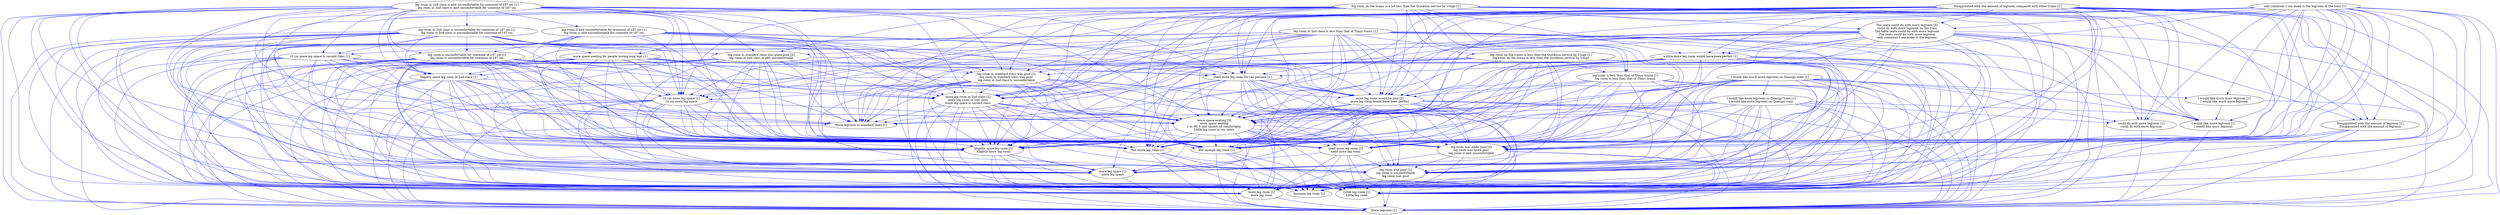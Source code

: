 digraph collapsedGraph {
"leg room in standard class was quite poor [2]\nleg room in 2nd class is abit uncomfortable""leg room in standard class was poor [2]\nleg room in standard class was poor\nleg room in 2nd class is uncomfortable""more leg room in 2nd class [2]\nmore leg room in 2nd class\nmore leg space in second class""The seats could do with more legroom [4]\ncould do with more legroom on the train\nThe table seats could do with more legroom\nThe seats could do with more legroom\nonly comment I can make is the legroom""leg room was poor [2]\nleg room is uncomfortable\nleg room was poor""leg room was quite poor [2]\nleg room was quite poor\nleg room is abit uncomfortable""more space seating [3]\nmore space seating\nI 'm 6ft 5 and cannot sit comfortably\nLittle leg room in our seats""more leg room would be nice [2]\nmore leg room would have been perfect""10 cm more leg space in second class [1]""more leg space [1]\nmore leg space""10 cm more leg space [1]\n10 cm more leg space""Disappointed with the amount of legroom compared with other trains [1]""Disappointed with the amount of legroom [1]\nDisappointed with the amount of legroom""I would like much more legroom on Quasigo train [1]""I would like more legroom on Quasigo train [1]\nI would like more legroom on Quasigo train""I would like more legroom [1]\nI would like more legroom""I would like much more legroom [1]\nI would like much more legroom""Increase leg room [1]""Little leg room [1]\nLittle leg room""More legroom [1]""More legroom in standard class [1]""Not enough leg room [1]""Not much leg room [1]""Slightly more leg room in 2nd class [1]""more leg room [1]\nmore leg room""Slightly more leg room [1]\nSlightly more leg room""a little more leg room would have been perfect [1]""could do with more legroom [1]\ncould do with more legroom""leg room in 2nd class is abit uncomfortable for someone of 187 cm [1]\nleg room in 2nd class is abit uncomfortable for someone of 187 cm""leg room is abit uncomfortable for someone of 187 cm [1]\nleg room is abit uncomfortable for someone of 187 cm""leg room is uncomfortable for someone of 187 cm [1]\nleg room is uncomfortable for someone of 187 cm""leg room in 2nd class is uncomfortable for someone of 187 cm [1]\nleg room in 2nd class is uncomfortable for someone of 187 cm""leg room in 2nd class is less than that of Thays trains [1]""leg room is less than that of Thays trains [1]\nleg room is less than that of Thays trains""leg room on the trains is a lot less than the Quicksun service by Unigo [1]""leg room on the trains is less than the Quicksun service by Unigo [1]\nleg room on the trains is less than the Quicksun service by Unigo""more space seating for people having long legs [1]""need more leg room for tall persons [1]""need more leg room [1]\nneed more leg room""only comment I can make is the legroom in the train [1]""10 cm more leg space in second class [1]" -> "10 cm more leg space [1]\n10 cm more leg space" [color=blue]
"10 cm more leg space [1]\n10 cm more leg space" -> "more leg space [1]\nmore leg space" [color=blue]
"10 cm more leg space in second class [1]" -> "more leg space [1]\nmore leg space" [color=blue]
"Disappointed with the amount of legroom compared with other trains [1]" -> "Disappointed with the amount of legroom [1]\nDisappointed with the amount of legroom" [color=blue]
"I would like much more legroom on Quasigo train [1]" -> "I would like more legroom on Quasigo train [1]\nI would like more legroom on Quasigo train" [color=blue]
"I would like more legroom on Quasigo train [1]\nI would like more legroom on Quasigo train" -> "I would like more legroom [1]\nI would like more legroom" [color=blue]
"I would like much more legroom on Quasigo train [1]" -> "I would like much more legroom [1]\nI would like much more legroom" [color=blue]
"I would like much more legroom [1]\nI would like much more legroom" -> "I would like more legroom [1]\nI would like more legroom" [color=blue]
"I would like much more legroom on Quasigo train [1]" -> "I would like more legroom [1]\nI would like more legroom" [color=blue]
"I would like much more legroom on Quasigo train [1]" -> "more leg space [1]\nmore leg space" [color=blue]
"I would like more legroom on Quasigo train [1]\nI would like more legroom on Quasigo train" -> "more leg space [1]\nmore leg space" [color=blue]
"10 cm more leg space in second class [1]" -> "Increase leg room [1]" [color=blue]
"more space seating [3]\nmore space seating\nI 'm 6ft 5 and cannot sit comfortably\nLittle leg room in our seats" -> "Increase leg room [1]" [color=blue]
"10 cm more leg space in second class [1]" -> "Little leg room [1]\nLittle leg room" [color=blue]
"more space seating [3]\nmore space seating\nI 'm 6ft 5 and cannot sit comfortably\nLittle leg room in our seats" -> "Little leg room [1]\nLittle leg room" [color=blue]
"10 cm more leg space in second class [1]" -> "More legroom [1]" [color=blue]
"more leg room in 2nd class [2]\nmore leg room in 2nd class\nmore leg space in second class" -> "More legroom [1]" [color=blue]
"more leg space [1]\nmore leg space" -> "More legroom [1]" [color=blue]
"10 cm more leg space [1]\n10 cm more leg space" -> "More legroom [1]" [color=blue]
"Disappointed with the amount of legroom compared with other trains [1]" -> "More legroom [1]" [color=blue]
"Disappointed with the amount of legroom [1]\nDisappointed with the amount of legroom" -> "More legroom [1]" [color=blue]
"I would like much more legroom on Quasigo train [1]" -> "More legroom [1]" [color=blue]
"I would like more legroom on Quasigo train [1]\nI would like more legroom on Quasigo train" -> "More legroom [1]" [color=blue]
"I would like more legroom [1]\nI would like more legroom" -> "More legroom [1]" [color=blue]
"I would like much more legroom [1]\nI would like much more legroom" -> "More legroom [1]" [color=blue]
"More legroom in standard class [1]" -> "More legroom [1]" [color=blue]
"10 cm more leg space in second class [1]" -> "More legroom in standard class [1]" [color=blue]
"more leg room in 2nd class [2]\nmore leg room in 2nd class\nmore leg space in second class" -> "More legroom in standard class [1]" [color=blue]
"I would like much more legroom on Quasigo train [1]" -> "More legroom in standard class [1]" [color=blue]
"I would like more legroom on Quasigo train [1]\nI would like more legroom on Quasigo train" -> "More legroom in standard class [1]" [color=blue]
"more space seating [3]\nmore space seating\nI 'm 6ft 5 and cannot sit comfortably\nLittle leg room in our seats" -> "Not enough leg room [1]" [color=blue]
"Not enough leg room [1]" -> "Increase leg room [1]" [color=blue]
"Not enough leg room [1]" -> "Little leg room [1]\nLittle leg room" [color=blue]
"more space seating [3]\nmore space seating\nI 'm 6ft 5 and cannot sit comfortably\nLittle leg room in our seats" -> "Not much leg room [1]" [color=blue]
"Not much leg room [1]" -> "Increase leg room [1]" [color=blue]
"Not much leg room [1]" -> "Little leg room [1]\nLittle leg room" [color=blue]
"Slightly more leg room in 2nd class [1]" -> "Slightly more leg room [1]\nSlightly more leg room" [color=blue]
"Slightly more leg room [1]\nSlightly more leg room" -> "more leg room [1]\nmore leg room" [color=blue]
"Slightly more leg room in 2nd class [1]" -> "more leg room [1]\nmore leg room" [color=blue]
"10 cm more leg space in second class [1]" -> "Slightly more leg room in 2nd class [1]" [color=blue]
"10 cm more leg space in second class [1]" -> "more leg room in 2nd class [2]\nmore leg room in 2nd class\nmore leg space in second class" [color=blue]
"10 cm more leg space in second class [1]" -> "more leg room [1]\nmore leg room" [color=blue]
"10 cm more leg space in second class [1]" -> "Slightly more leg room [1]\nSlightly more leg room" [color=blue]
"more leg room in 2nd class [2]\nmore leg room in 2nd class\nmore leg space in second class" -> "more leg room [1]\nmore leg room" [color=blue]
"more leg room in 2nd class [2]\nmore leg room in 2nd class\nmore leg space in second class" -> "Slightly more leg room [1]\nSlightly more leg room" [color=blue]
"10 cm more leg space [1]\n10 cm more leg space" -> "more leg room [1]\nmore leg room" [color=blue]
"I would like much more legroom on Quasigo train [1]" -> "more leg room [1]\nmore leg room" [color=blue]
"I would like more legroom on Quasigo train [1]\nI would like more legroom on Quasigo train" -> "more leg room [1]\nmore leg room" [color=blue]
"more space seating [3]\nmore space seating\nI 'm 6ft 5 and cannot sit comfortably\nLittle leg room in our seats" -> "Slightly more leg room [1]\nSlightly more leg room" [color=blue]
"Not enough leg room [1]" -> "more leg room [1]\nmore leg room" [color=blue]
"Not much leg room [1]" -> "more leg room [1]\nmore leg room" [color=blue]
"Slightly more leg room in 2nd class [1]" -> "more leg room in 2nd class [2]\nmore leg room in 2nd class\nmore leg space in second class" [color=blue]
"Slightly more leg room in 2nd class [1]" -> "more leg space [1]\nmore leg space" [color=blue]
"Slightly more leg room in 2nd class [1]" -> "Increase leg room [1]" [color=blue]
"Slightly more leg room in 2nd class [1]" -> "Little leg room [1]\nLittle leg room" [color=blue]
"Slightly more leg room in 2nd class [1]" -> "More legroom [1]" [color=blue]
"Slightly more leg room in 2nd class [1]" -> "More legroom in standard class [1]" [color=blue]
"Slightly more leg room in 2nd class [1]" -> "Not enough leg room [1]" [color=blue]
"Slightly more leg room in 2nd class [1]" -> "Not much leg room [1]" [color=blue]
"more leg room in 2nd class [2]\nmore leg room in 2nd class\nmore leg space in second class" -> "more leg space [1]\nmore leg space" [color=blue]
"more leg room in 2nd class [2]\nmore leg room in 2nd class\nmore leg space in second class" -> "Not enough leg room [1]" [color=blue]
"more leg room in 2nd class [2]\nmore leg room in 2nd class\nmore leg space in second class" -> "Not much leg room [1]" [color=blue]
"more leg room [1]\nmore leg room" -> "More legroom [1]" [color=blue]
"Slightly more leg room [1]\nSlightly more leg room" -> "more leg space [1]\nmore leg space" [color=blue]
"Slightly more leg room [1]\nSlightly more leg room" -> "Increase leg room [1]" [color=blue]
"Slightly more leg room [1]\nSlightly more leg room" -> "Little leg room [1]\nLittle leg room" [color=blue]
"Slightly more leg room [1]\nSlightly more leg room" -> "More legroom [1]" [color=blue]
"Disappointed with the amount of legroom compared with other trains [1]" -> "The seats could do with more legroom [4]\ncould do with more legroom on the train\nThe table seats could do with more legroom\nThe seats could do with more legroom\nonly comment I can make is the legroom" [color=blue]
"The seats could do with more legroom [4]\ncould do with more legroom on the train\nThe table seats could do with more legroom\nThe seats could do with more legroom\nonly comment I can make is the legroom" -> "Disappointed with the amount of legroom [1]\nDisappointed with the amount of legroom" [color=blue]
"The seats could do with more legroom [4]\ncould do with more legroom on the train\nThe table seats could do with more legroom\nThe seats could do with more legroom\nonly comment I can make is the legroom" -> "more leg room [1]\nmore leg room" [color=blue]
"a little more leg room would have been perfect [1]" -> "more leg space [1]\nmore leg space" [color=blue]
"a little more leg room would have been perfect [1]" -> "10 cm more leg space [1]\n10 cm more leg space" [color=blue]
"a little more leg room would have been perfect [1]" -> "I would like more legroom [1]\nI would like more legroom" [color=blue]
"a little more leg room would have been perfect [1]" -> "Increase leg room [1]" [color=blue]
"a little more leg room would have been perfect [1]" -> "Little leg room [1]\nLittle leg room" [color=blue]
"a little more leg room would have been perfect [1]" -> "More legroom [1]" [color=blue]
"a little more leg room would have been perfect [1]" -> "Not enough leg room [1]" [color=blue]
"a little more leg room would have been perfect [1]" -> "Not much leg room [1]" [color=blue]
"a little more leg room would have been perfect [1]" -> "more leg room in 2nd class [2]\nmore leg room in 2nd class\nmore leg space in second class" [color=blue]
"a little more leg room would have been perfect [1]" -> "more leg room [1]\nmore leg room" [color=blue]
"a little more leg room would have been perfect [1]" -> "Slightly more leg room [1]\nSlightly more leg room" [color=blue]
"Disappointed with the amount of legroom compared with other trains [1]" -> "could do with more legroom [1]\ncould do with more legroom" [color=blue]
"I would like much more legroom on Quasigo train [1]" -> "could do with more legroom [1]\ncould do with more legroom" [color=blue]
"I would like more legroom on Quasigo train [1]\nI would like more legroom on Quasigo train" -> "could do with more legroom [1]\ncould do with more legroom" [color=blue]
"could do with more legroom [1]\ncould do with more legroom" -> "More legroom [1]" [color=blue]
"leg room in 2nd class is abit uncomfortable for someone of 187 cm [1]\nleg room in 2nd class is abit uncomfortable for someone of 187 cm" -> "leg room is abit uncomfortable for someone of 187 cm [1]\nleg room is abit uncomfortable for someone of 187 cm" [color=blue]
"leg room is abit uncomfortable for someone of 187 cm [1]\nleg room is abit uncomfortable for someone of 187 cm" -> "leg room is uncomfortable for someone of 187 cm [1]\nleg room is uncomfortable for someone of 187 cm" [color=blue]
"leg room in 2nd class is abit uncomfortable for someone of 187 cm [1]\nleg room in 2nd class is abit uncomfortable for someone of 187 cm" -> "leg room in 2nd class is uncomfortable for someone of 187 cm [1]\nleg room in 2nd class is uncomfortable for someone of 187 cm" [color=blue]
"leg room in 2nd class is uncomfortable for someone of 187 cm [1]\nleg room in 2nd class is uncomfortable for someone of 187 cm" -> "leg room is uncomfortable for someone of 187 cm [1]\nleg room is uncomfortable for someone of 187 cm" [color=blue]
"leg room in 2nd class is abit uncomfortable for someone of 187 cm [1]\nleg room in 2nd class is abit uncomfortable for someone of 187 cm" -> "leg room is uncomfortable for someone of 187 cm [1]\nleg room is uncomfortable for someone of 187 cm" [color=blue]
"Disappointed with the amount of legroom compared with other trains [1]" -> "leg room was quite poor [2]\nleg room was quite poor\nleg room is abit uncomfortable" [color=blue]
"Disappointed with the amount of legroom compared with other trains [1]" -> "leg room was poor [2]\nleg room is uncomfortable\nleg room was poor" [color=blue]
"Disappointed with the amount of legroom [1]\nDisappointed with the amount of legroom" -> "leg room was quite poor [2]\nleg room was quite poor\nleg room is abit uncomfortable" [color=blue]
"Disappointed with the amount of legroom [1]\nDisappointed with the amount of legroom" -> "leg room was poor [2]\nleg room is uncomfortable\nleg room was poor" [color=blue]
"more space seating [3]\nmore space seating\nI 'm 6ft 5 and cannot sit comfortably\nLittle leg room in our seats" -> "leg room was poor [2]\nleg room is uncomfortable\nleg room was poor" [color=blue]
"Slightly more leg room in 2nd class [1]" -> "leg room was poor [2]\nleg room is uncomfortable\nleg room was poor" [color=blue]
"more leg room in 2nd class [2]\nmore leg room in 2nd class\nmore leg space in second class" -> "leg room was poor [2]\nleg room is uncomfortable\nleg room was poor" [color=blue]
"a little more leg room would have been perfect [1]" -> "leg room was quite poor [2]\nleg room was quite poor\nleg room is abit uncomfortable" [color=blue]
"a little more leg room would have been perfect [1]" -> "leg room was poor [2]\nleg room is uncomfortable\nleg room was poor" [color=blue]
"leg room in 2nd class is abit uncomfortable for someone of 187 cm [1]\nleg room in 2nd class is abit uncomfortable for someone of 187 cm" -> "10 cm more leg space in second class [1]" [color=blue]
"leg room in 2nd class is abit uncomfortable for someone of 187 cm [1]\nleg room in 2nd class is abit uncomfortable for someone of 187 cm" -> "more leg room in 2nd class [2]\nmore leg room in 2nd class\nmore leg space in second class" [color=blue]
"leg room in 2nd class is abit uncomfortable for someone of 187 cm [1]\nleg room in 2nd class is abit uncomfortable for someone of 187 cm" -> "more leg space [1]\nmore leg space" [color=blue]
"leg room in 2nd class is abit uncomfortable for someone of 187 cm [1]\nleg room in 2nd class is abit uncomfortable for someone of 187 cm" -> "10 cm more leg space [1]\n10 cm more leg space" [color=blue]
"leg room in 2nd class is abit uncomfortable for someone of 187 cm [1]\nleg room in 2nd class is abit uncomfortable for someone of 187 cm" -> "Increase leg room [1]" [color=blue]
"leg room in 2nd class is abit uncomfortable for someone of 187 cm [1]\nleg room in 2nd class is abit uncomfortable for someone of 187 cm" -> "Little leg room [1]\nLittle leg room" [color=blue]
"leg room in 2nd class is abit uncomfortable for someone of 187 cm [1]\nleg room in 2nd class is abit uncomfortable for someone of 187 cm" -> "More legroom in standard class [1]" [color=blue]
"leg room in 2nd class is abit uncomfortable for someone of 187 cm [1]\nleg room in 2nd class is abit uncomfortable for someone of 187 cm" -> "Not enough leg room [1]" [color=blue]
"leg room in 2nd class is abit uncomfortable for someone of 187 cm [1]\nleg room in 2nd class is abit uncomfortable for someone of 187 cm" -> "Not much leg room [1]" [color=blue]
"leg room in 2nd class is abit uncomfortable for someone of 187 cm [1]\nleg room in 2nd class is abit uncomfortable for someone of 187 cm" -> "Slightly more leg room in 2nd class [1]" [color=blue]
"leg room in 2nd class is abit uncomfortable for someone of 187 cm [1]\nleg room in 2nd class is abit uncomfortable for someone of 187 cm" -> "more leg room [1]\nmore leg room" [color=blue]
"leg room in 2nd class is abit uncomfortable for someone of 187 cm [1]\nleg room in 2nd class is abit uncomfortable for someone of 187 cm" -> "Slightly more leg room [1]\nSlightly more leg room" [color=blue]
"leg room in 2nd class is abit uncomfortable for someone of 187 cm [1]\nleg room in 2nd class is abit uncomfortable for someone of 187 cm" -> "more leg room would be nice [2]\nmore leg room would have been perfect" [color=blue]
"leg room is abit uncomfortable for someone of 187 cm [1]\nleg room is abit uncomfortable for someone of 187 cm" -> "more leg space [1]\nmore leg space" [color=blue]
"leg room is abit uncomfortable for someone of 187 cm [1]\nleg room is abit uncomfortable for someone of 187 cm" -> "10 cm more leg space [1]\n10 cm more leg space" [color=blue]
"leg room is abit uncomfortable for someone of 187 cm [1]\nleg room is abit uncomfortable for someone of 187 cm" -> "Increase leg room [1]" [color=blue]
"leg room is abit uncomfortable for someone of 187 cm [1]\nleg room is abit uncomfortable for someone of 187 cm" -> "Little leg room [1]\nLittle leg room" [color=blue]
"leg room is abit uncomfortable for someone of 187 cm [1]\nleg room is abit uncomfortable for someone of 187 cm" -> "Not enough leg room [1]" [color=blue]
"leg room is abit uncomfortable for someone of 187 cm [1]\nleg room is abit uncomfortable for someone of 187 cm" -> "Not much leg room [1]" [color=blue]
"leg room is abit uncomfortable for someone of 187 cm [1]\nleg room is abit uncomfortable for someone of 187 cm" -> "more leg room [1]\nmore leg room" [color=blue]
"leg room is abit uncomfortable for someone of 187 cm [1]\nleg room is abit uncomfortable for someone of 187 cm" -> "Slightly more leg room [1]\nSlightly more leg room" [color=blue]
"leg room is abit uncomfortable for someone of 187 cm [1]\nleg room is abit uncomfortable for someone of 187 cm" -> "more leg room would be nice [2]\nmore leg room would have been perfect" [color=blue]
"leg room was quite poor [2]\nleg room was quite poor\nleg room is abit uncomfortable" -> "Increase leg room [1]" [color=blue]
"leg room was quite poor [2]\nleg room was quite poor\nleg room is abit uncomfortable" -> "Little leg room [1]\nLittle leg room" [color=blue]
"leg room was quite poor [2]\nleg room was quite poor\nleg room is abit uncomfortable" -> "more leg room [1]\nmore leg room" [color=blue]
"leg room was poor [2]\nleg room is uncomfortable\nleg room was poor" -> "Increase leg room [1]" [color=blue]
"leg room was poor [2]\nleg room is uncomfortable\nleg room was poor" -> "Little leg room [1]\nLittle leg room" [color=blue]
"leg room was poor [2]\nleg room is uncomfortable\nleg room was poor" -> "more leg room [1]\nmore leg room" [color=blue]
"leg room is uncomfortable for someone of 187 cm [1]\nleg room is uncomfortable for someone of 187 cm" -> "more leg space [1]\nmore leg space" [color=blue]
"leg room is uncomfortable for someone of 187 cm [1]\nleg room is uncomfortable for someone of 187 cm" -> "10 cm more leg space [1]\n10 cm more leg space" [color=blue]
"leg room is uncomfortable for someone of 187 cm [1]\nleg room is uncomfortable for someone of 187 cm" -> "Increase leg room [1]" [color=blue]
"leg room is uncomfortable for someone of 187 cm [1]\nleg room is uncomfortable for someone of 187 cm" -> "Little leg room [1]\nLittle leg room" [color=blue]
"leg room is uncomfortable for someone of 187 cm [1]\nleg room is uncomfortable for someone of 187 cm" -> "Not enough leg room [1]" [color=blue]
"leg room is uncomfortable for someone of 187 cm [1]\nleg room is uncomfortable for someone of 187 cm" -> "Not much leg room [1]" [color=blue]
"leg room is uncomfortable for someone of 187 cm [1]\nleg room is uncomfortable for someone of 187 cm" -> "more leg room [1]\nmore leg room" [color=blue]
"leg room is uncomfortable for someone of 187 cm [1]\nleg room is uncomfortable for someone of 187 cm" -> "Slightly more leg room [1]\nSlightly more leg room" [color=blue]
"leg room in standard class was quite poor [2]\nleg room in 2nd class is abit uncomfortable" -> "more leg space [1]\nmore leg space" [color=blue]
"leg room in standard class was quite poor [2]\nleg room in 2nd class is abit uncomfortable" -> "Increase leg room [1]" [color=blue]
"leg room in standard class was quite poor [2]\nleg room in 2nd class is abit uncomfortable" -> "Little leg room [1]\nLittle leg room" [color=blue]
"leg room in standard class was quite poor [2]\nleg room in 2nd class is abit uncomfortable" -> "Not enough leg room [1]" [color=blue]
"leg room in standard class was quite poor [2]\nleg room in 2nd class is abit uncomfortable" -> "Not much leg room [1]" [color=blue]
"leg room in standard class was quite poor [2]\nleg room in 2nd class is abit uncomfortable" -> "more leg room [1]\nmore leg room" [color=blue]
"leg room in standard class was quite poor [2]\nleg room in 2nd class is abit uncomfortable" -> "Slightly more leg room [1]\nSlightly more leg room" [color=blue]
"leg room in standard class was poor [2]\nleg room in standard class was poor\nleg room in 2nd class is uncomfortable" -> "more leg space [1]\nmore leg space" [color=blue]
"leg room in standard class was poor [2]\nleg room in standard class was poor\nleg room in 2nd class is uncomfortable" -> "Increase leg room [1]" [color=blue]
"leg room in standard class was poor [2]\nleg room in standard class was poor\nleg room in 2nd class is uncomfortable" -> "Little leg room [1]\nLittle leg room" [color=blue]
"leg room in standard class was poor [2]\nleg room in standard class was poor\nleg room in 2nd class is uncomfortable" -> "Not enough leg room [1]" [color=blue]
"leg room in standard class was poor [2]\nleg room in standard class was poor\nleg room in 2nd class is uncomfortable" -> "Not much leg room [1]" [color=blue]
"leg room in standard class was poor [2]\nleg room in standard class was poor\nleg room in 2nd class is uncomfortable" -> "more leg room [1]\nmore leg room" [color=blue]
"leg room in standard class was poor [2]\nleg room in standard class was poor\nleg room in 2nd class is uncomfortable" -> "Slightly more leg room [1]\nSlightly more leg room" [color=blue]
"leg room in 2nd class is uncomfortable for someone of 187 cm [1]\nleg room in 2nd class is uncomfortable for someone of 187 cm" -> "10 cm more leg space in second class [1]" [color=blue]
"leg room in 2nd class is uncomfortable for someone of 187 cm [1]\nleg room in 2nd class is uncomfortable for someone of 187 cm" -> "more leg room in 2nd class [2]\nmore leg room in 2nd class\nmore leg space in second class" [color=blue]
"leg room in 2nd class is uncomfortable for someone of 187 cm [1]\nleg room in 2nd class is uncomfortable for someone of 187 cm" -> "more leg space [1]\nmore leg space" [color=blue]
"leg room in 2nd class is uncomfortable for someone of 187 cm [1]\nleg room in 2nd class is uncomfortable for someone of 187 cm" -> "10 cm more leg space [1]\n10 cm more leg space" [color=blue]
"leg room in 2nd class is uncomfortable for someone of 187 cm [1]\nleg room in 2nd class is uncomfortable for someone of 187 cm" -> "Increase leg room [1]" [color=blue]
"leg room in 2nd class is uncomfortable for someone of 187 cm [1]\nleg room in 2nd class is uncomfortable for someone of 187 cm" -> "Little leg room [1]\nLittle leg room" [color=blue]
"leg room in 2nd class is uncomfortable for someone of 187 cm [1]\nleg room in 2nd class is uncomfortable for someone of 187 cm" -> "More legroom in standard class [1]" [color=blue]
"leg room in 2nd class is uncomfortable for someone of 187 cm [1]\nleg room in 2nd class is uncomfortable for someone of 187 cm" -> "Not enough leg room [1]" [color=blue]
"leg room in 2nd class is uncomfortable for someone of 187 cm [1]\nleg room in 2nd class is uncomfortable for someone of 187 cm" -> "Not much leg room [1]" [color=blue]
"leg room in 2nd class is uncomfortable for someone of 187 cm [1]\nleg room in 2nd class is uncomfortable for someone of 187 cm" -> "Slightly more leg room in 2nd class [1]" [color=blue]
"leg room in 2nd class is uncomfortable for someone of 187 cm [1]\nleg room in 2nd class is uncomfortable for someone of 187 cm" -> "more leg room [1]\nmore leg room" [color=blue]
"leg room in 2nd class is uncomfortable for someone of 187 cm [1]\nleg room in 2nd class is uncomfortable for someone of 187 cm" -> "Slightly more leg room [1]\nSlightly more leg room" [color=blue]
"leg room in 2nd class is uncomfortable for someone of 187 cm [1]\nleg room in 2nd class is uncomfortable for someone of 187 cm" -> "more leg room would be nice [2]\nmore leg room would have been perfect" [color=blue]
"leg room in 2nd class is less than that of Thays trains [1]" -> "leg room is less than that of Thays trains [1]\nleg room is less than that of Thays trains" [color=blue]
"leg room in 2nd class is less than that of Thays trains [1]" -> "10 cm more leg space in second class [1]" [color=blue]
"leg room in 2nd class is less than that of Thays trains [1]" -> "more leg room in 2nd class [2]\nmore leg room in 2nd class\nmore leg space in second class" [color=blue]
"leg room in 2nd class is less than that of Thays trains [1]" -> "more leg space [1]\nmore leg space" [color=blue]
"leg room in 2nd class is less than that of Thays trains [1]" -> "Increase leg room [1]" [color=blue]
"leg room in 2nd class is less than that of Thays trains [1]" -> "Little leg room [1]\nLittle leg room" [color=blue]
"leg room in 2nd class is less than that of Thays trains [1]" -> "More legroom in standard class [1]" [color=blue]
"leg room in 2nd class is less than that of Thays trains [1]" -> "Not enough leg room [1]" [color=blue]
"leg room in 2nd class is less than that of Thays trains [1]" -> "Not much leg room [1]" [color=blue]
"leg room in 2nd class is less than that of Thays trains [1]" -> "Slightly more leg room in 2nd class [1]" [color=blue]
"leg room in 2nd class is less than that of Thays trains [1]" -> "more leg room [1]\nmore leg room" [color=blue]
"leg room in 2nd class is less than that of Thays trains [1]" -> "Slightly more leg room [1]\nSlightly more leg room" [color=blue]
"leg room in 2nd class is less than that of Thays trains [1]" -> "more leg room would be nice [2]\nmore leg room would have been perfect" [color=blue]
"leg room in 2nd class is less than that of Thays trains [1]" -> "leg room was quite poor [2]\nleg room was quite poor\nleg room is abit uncomfortable" [color=blue]
"leg room in 2nd class is less than that of Thays trains [1]" -> "leg room was poor [2]\nleg room is uncomfortable\nleg room was poor" [color=blue]
"leg room is less than that of Thays trains [1]\nleg room is less than that of Thays trains" -> "more leg space [1]\nmore leg space" [color=blue]
"leg room is less than that of Thays trains [1]\nleg room is less than that of Thays trains" -> "Increase leg room [1]" [color=blue]
"leg room is less than that of Thays trains [1]\nleg room is less than that of Thays trains" -> "Little leg room [1]\nLittle leg room" [color=blue]
"leg room is less than that of Thays trains [1]\nleg room is less than that of Thays trains" -> "Not enough leg room [1]" [color=blue]
"leg room is less than that of Thays trains [1]\nleg room is less than that of Thays trains" -> "Not much leg room [1]" [color=blue]
"leg room is less than that of Thays trains [1]\nleg room is less than that of Thays trains" -> "more leg room [1]\nmore leg room" [color=blue]
"leg room is less than that of Thays trains [1]\nleg room is less than that of Thays trains" -> "Slightly more leg room [1]\nSlightly more leg room" [color=blue]
"leg room is less than that of Thays trains [1]\nleg room is less than that of Thays trains" -> "leg room was quite poor [2]\nleg room was quite poor\nleg room is abit uncomfortable" [color=blue]
"leg room is less than that of Thays trains [1]\nleg room is less than that of Thays trains" -> "leg room was poor [2]\nleg room is uncomfortable\nleg room was poor" [color=blue]
"leg room in 2nd class is abit uncomfortable for someone of 187 cm [1]\nleg room in 2nd class is abit uncomfortable for someone of 187 cm" -> "leg room in standard class was quite poor [2]\nleg room in 2nd class is abit uncomfortable" [color=blue]
"leg room in 2nd class is abit uncomfortable for someone of 187 cm [1]\nleg room in 2nd class is abit uncomfortable for someone of 187 cm" -> "leg room in standard class was poor [2]\nleg room in standard class was poor\nleg room in 2nd class is uncomfortable" [color=blue]
"leg room in 2nd class is abit uncomfortable for someone of 187 cm [1]\nleg room in 2nd class is abit uncomfortable for someone of 187 cm" -> "leg room was poor [2]\nleg room is uncomfortable\nleg room was poor" [color=blue]
"leg room in 2nd class is abit uncomfortable for someone of 187 cm [1]\nleg room in 2nd class is abit uncomfortable for someone of 187 cm" -> "leg room was quite poor [2]\nleg room was quite poor\nleg room is abit uncomfortable" [color=blue]
"leg room is abit uncomfortable for someone of 187 cm [1]\nleg room is abit uncomfortable for someone of 187 cm" -> "leg room in standard class was poor [2]\nleg room in standard class was poor\nleg room in 2nd class is uncomfortable" [color=blue]
"leg room is abit uncomfortable for someone of 187 cm [1]\nleg room is abit uncomfortable for someone of 187 cm" -> "leg room was poor [2]\nleg room is uncomfortable\nleg room was poor" [color=blue]
"leg room is abit uncomfortable for someone of 187 cm [1]\nleg room is abit uncomfortable for someone of 187 cm" -> "leg room was quite poor [2]\nleg room was quite poor\nleg room is abit uncomfortable" [color=blue]
"leg room was quite poor [2]\nleg room was quite poor\nleg room is abit uncomfortable" -> "leg room was poor [2]\nleg room is uncomfortable\nleg room was poor" [color=blue]
"leg room is uncomfortable for someone of 187 cm [1]\nleg room is uncomfortable for someone of 187 cm" -> "leg room was poor [2]\nleg room is uncomfortable\nleg room was poor" [color=blue]
"leg room in standard class was quite poor [2]\nleg room in 2nd class is abit uncomfortable" -> "leg room in standard class was poor [2]\nleg room in standard class was poor\nleg room in 2nd class is uncomfortable" [color=blue]
"leg room in standard class was quite poor [2]\nleg room in 2nd class is abit uncomfortable" -> "leg room was poor [2]\nleg room is uncomfortable\nleg room was poor" [color=blue]
"leg room in standard class was quite poor [2]\nleg room in 2nd class is abit uncomfortable" -> "leg room was quite poor [2]\nleg room was quite poor\nleg room is abit uncomfortable" [color=blue]
"leg room in standard class was poor [2]\nleg room in standard class was poor\nleg room in 2nd class is uncomfortable" -> "leg room was poor [2]\nleg room is uncomfortable\nleg room was poor" [color=blue]
"leg room in 2nd class is uncomfortable for someone of 187 cm [1]\nleg room in 2nd class is uncomfortable for someone of 187 cm" -> "leg room in standard class was poor [2]\nleg room in standard class was poor\nleg room in 2nd class is uncomfortable" [color=blue]
"leg room in 2nd class is uncomfortable for someone of 187 cm [1]\nleg room in 2nd class is uncomfortable for someone of 187 cm" -> "leg room was poor [2]\nleg room is uncomfortable\nleg room was poor" [color=blue]
"leg room in 2nd class is less than that of Thays trains [1]" -> "leg room in standard class was quite poor [2]\nleg room in 2nd class is abit uncomfortable" [color=blue]
"leg room in 2nd class is less than that of Thays trains [1]" -> "leg room in standard class was poor [2]\nleg room in standard class was poor\nleg room in 2nd class is uncomfortable" [color=blue]
"leg room in standard class was poor [2]\nleg room in standard class was poor\nleg room in 2nd class is uncomfortable" -> "More legroom in standard class [1]" [color=blue]
"leg room on the trains is a lot less than the Quicksun service by Unigo [1]" -> "leg room on the trains is less than the Quicksun service by Unigo [1]\nleg room on the trains is less than the Quicksun service by Unigo" [color=blue]
"leg room on the trains is a lot less than the Quicksun service by Unigo [1]" -> "more leg space [1]\nmore leg space" [color=blue]
"leg room on the trains is a lot less than the Quicksun service by Unigo [1]" -> "Increase leg room [1]" [color=blue]
"leg room on the trains is a lot less than the Quicksun service by Unigo [1]" -> "Little leg room [1]\nLittle leg room" [color=blue]
"leg room on the trains is a lot less than the Quicksun service by Unigo [1]" -> "Not enough leg room [1]" [color=blue]
"leg room on the trains is a lot less than the Quicksun service by Unigo [1]" -> "Not much leg room [1]" [color=blue]
"leg room on the trains is a lot less than the Quicksun service by Unigo [1]" -> "more leg room [1]\nmore leg room" [color=blue]
"leg room on the trains is a lot less than the Quicksun service by Unigo [1]" -> "Slightly more leg room [1]\nSlightly more leg room" [color=blue]
"leg room on the trains is a lot less than the Quicksun service by Unigo [1]" -> "a little more leg room would have been perfect [1]" [color=blue]
"leg room on the trains is a lot less than the Quicksun service by Unigo [1]" -> "more leg room would be nice [2]\nmore leg room would have been perfect" [color=blue]
"leg room on the trains is a lot less than the Quicksun service by Unigo [1]" -> "leg room was quite poor [2]\nleg room was quite poor\nleg room is abit uncomfortable" [color=blue]
"leg room on the trains is a lot less than the Quicksun service by Unigo [1]" -> "leg room was poor [2]\nleg room is uncomfortable\nleg room was poor" [color=blue]
"leg room on the trains is a lot less than the Quicksun service by Unigo [1]" -> "leg room in standard class was poor [2]\nleg room in standard class was poor\nleg room in 2nd class is uncomfortable" [color=blue]
"leg room on the trains is a lot less than the Quicksun service by Unigo [1]" -> "leg room is less than that of Thays trains [1]\nleg room is less than that of Thays trains" [color=blue]
"leg room on the trains is a lot less than the Quicksun service by Unigo [1]" -> "leg room in standard class was quite poor [2]\nleg room in 2nd class is abit uncomfortable" [color=blue]
"leg room on the trains is less than the Quicksun service by Unigo [1]\nleg room on the trains is less than the Quicksun service by Unigo" -> "more leg space [1]\nmore leg space" [color=blue]
"leg room on the trains is less than the Quicksun service by Unigo [1]\nleg room on the trains is less than the Quicksun service by Unigo" -> "Increase leg room [1]" [color=blue]
"leg room on the trains is less than the Quicksun service by Unigo [1]\nleg room on the trains is less than the Quicksun service by Unigo" -> "Little leg room [1]\nLittle leg room" [color=blue]
"leg room on the trains is less than the Quicksun service by Unigo [1]\nleg room on the trains is less than the Quicksun service by Unigo" -> "Not enough leg room [1]" [color=blue]
"leg room on the trains is less than the Quicksun service by Unigo [1]\nleg room on the trains is less than the Quicksun service by Unigo" -> "Not much leg room [1]" [color=blue]
"leg room on the trains is less than the Quicksun service by Unigo [1]\nleg room on the trains is less than the Quicksun service by Unigo" -> "more leg room [1]\nmore leg room" [color=blue]
"leg room on the trains is less than the Quicksun service by Unigo [1]\nleg room on the trains is less than the Quicksun service by Unigo" -> "Slightly more leg room [1]\nSlightly more leg room" [color=blue]
"leg room on the trains is less than the Quicksun service by Unigo [1]\nleg room on the trains is less than the Quicksun service by Unigo" -> "more leg room would be nice [2]\nmore leg room would have been perfect" [color=blue]
"leg room on the trains is less than the Quicksun service by Unigo [1]\nleg room on the trains is less than the Quicksun service by Unigo" -> "leg room was quite poor [2]\nleg room was quite poor\nleg room is abit uncomfortable" [color=blue]
"leg room on the trains is less than the Quicksun service by Unigo [1]\nleg room on the trains is less than the Quicksun service by Unigo" -> "leg room was poor [2]\nleg room is uncomfortable\nleg room was poor" [color=blue]
"leg room on the trains is less than the Quicksun service by Unigo [1]\nleg room on the trains is less than the Quicksun service by Unigo" -> "leg room in standard class was poor [2]\nleg room in standard class was poor\nleg room in 2nd class is uncomfortable" [color=blue]
"leg room on the trains is less than the Quicksun service by Unigo [1]\nleg room on the trains is less than the Quicksun service by Unigo" -> "leg room is less than that of Thays trains [1]\nleg room is less than that of Thays trains" [color=blue]
"a little more leg room would have been perfect [1]" -> "more leg room would be nice [2]\nmore leg room would have been perfect" [color=blue]
"more leg room would be nice [2]\nmore leg room would have been perfect" -> "more leg space [1]\nmore leg space" [color=blue]
"more leg room would be nice [2]\nmore leg room would have been perfect" -> "Increase leg room [1]" [color=blue]
"more leg room would be nice [2]\nmore leg room would have been perfect" -> "Little leg room [1]\nLittle leg room" [color=blue]
"more leg room would be nice [2]\nmore leg room would have been perfect" -> "More legroom [1]" [color=blue]
"more leg room would be nice [2]\nmore leg room would have been perfect" -> "Not enough leg room [1]" [color=blue]
"more leg room would be nice [2]\nmore leg room would have been perfect" -> "Not much leg room [1]" [color=blue]
"more leg room would be nice [2]\nmore leg room would have been perfect" -> "more leg room [1]\nmore leg room" [color=blue]
"more leg room would be nice [2]\nmore leg room would have been perfect" -> "Slightly more leg room [1]\nSlightly more leg room" [color=blue]
"more leg room would be nice [2]\nmore leg room would have been perfect" -> "leg room was quite poor [2]\nleg room was quite poor\nleg room is abit uncomfortable" [color=blue]
"more leg room would be nice [2]\nmore leg room would have been perfect" -> "leg room was poor [2]\nleg room is uncomfortable\nleg room was poor" [color=blue]
"leg room in 2nd class is abit uncomfortable for someone of 187 cm [1]\nleg room in 2nd class is abit uncomfortable for someone of 187 cm" -> "more space seating for people having long legs [1]" [color=blue]
"leg room in 2nd class is uncomfortable for someone of 187 cm [1]\nleg room in 2nd class is uncomfortable for someone of 187 cm" -> "more space seating for people having long legs [1]" [color=blue]
"more space seating for people having long legs [1]" -> "more leg room in 2nd class [2]\nmore leg room in 2nd class\nmore leg space in second class" [color=blue]
"more space seating for people having long legs [1]" -> "more leg space [1]\nmore leg space" [color=blue]
"more space seating for people having long legs [1]" -> "10 cm more leg space [1]\n10 cm more leg space" [color=blue]
"more space seating for people having long legs [1]" -> "Increase leg room [1]" [color=blue]
"more space seating for people having long legs [1]" -> "Little leg room [1]\nLittle leg room" [color=blue]
"more space seating for people having long legs [1]" -> "More legroom [1]" [color=blue]
"more space seating for people having long legs [1]" -> "Not enough leg room [1]" [color=blue]
"more space seating for people having long legs [1]" -> "Not much leg room [1]" [color=blue]
"more space seating for people having long legs [1]" -> "more leg room [1]\nmore leg room" [color=blue]
"more space seating for people having long legs [1]" -> "Slightly more leg room [1]\nSlightly more leg room" [color=blue]
"more space seating for people having long legs [1]" -> "leg room was quite poor [2]\nleg room was quite poor\nleg room is abit uncomfortable" [color=blue]
"more space seating for people having long legs [1]" -> "leg room was poor [2]\nleg room is uncomfortable\nleg room was poor" [color=blue]
"more space seating for people having long legs [1]" -> "more leg room would be nice [2]\nmore leg room would have been perfect" [color=blue]
"more space seating [3]\nmore space seating\nI 'm 6ft 5 and cannot sit comfortably\nLittle leg room in our seats" -> "more leg room [1]\nmore leg room" [color=blue]
"more space seating [3]\nmore space seating\nI 'm 6ft 5 and cannot sit comfortably\nLittle leg room in our seats" -> "leg room was quite poor [2]\nleg room was quite poor\nleg room is abit uncomfortable" [color=blue]
"need more leg room for tall persons [1]" -> "need more leg room [1]\nneed more leg room" [color=blue]
"10 cm more leg space in second class [1]" -> "need more leg room [1]\nneed more leg room" [color=blue]
"more leg room in 2nd class [2]\nmore leg room in 2nd class\nmore leg space in second class" -> "need more leg room [1]\nneed more leg room" [color=blue]
"more space seating [3]\nmore space seating\nI 'm 6ft 5 and cannot sit comfortably\nLittle leg room in our seats" -> "need more leg room [1]\nneed more leg room" [color=blue]
"Slightly more leg room in 2nd class [1]" -> "need more leg room [1]\nneed more leg room" [color=blue]
"a little more leg room would have been perfect [1]" -> "need more leg room for tall persons [1]" [color=blue]
"a little more leg room would have been perfect [1]" -> "need more leg room [1]\nneed more leg room" [color=blue]
"leg room in 2nd class is abit uncomfortable for someone of 187 cm [1]\nleg room in 2nd class is abit uncomfortable for someone of 187 cm" -> "need more leg room for tall persons [1]" [color=blue]
"leg room in 2nd class is abit uncomfortable for someone of 187 cm [1]\nleg room in 2nd class is abit uncomfortable for someone of 187 cm" -> "need more leg room [1]\nneed more leg room" [color=blue]
"leg room is abit uncomfortable for someone of 187 cm [1]\nleg room is abit uncomfortable for someone of 187 cm" -> "need more leg room for tall persons [1]" [color=blue]
"leg room is abit uncomfortable for someone of 187 cm [1]\nleg room is abit uncomfortable for someone of 187 cm" -> "need more leg room [1]\nneed more leg room" [color=blue]
"leg room is uncomfortable for someone of 187 cm [1]\nleg room is uncomfortable for someone of 187 cm" -> "need more leg room for tall persons [1]" [color=blue]
"leg room is uncomfortable for someone of 187 cm [1]\nleg room is uncomfortable for someone of 187 cm" -> "need more leg room [1]\nneed more leg room" [color=blue]
"leg room in standard class was quite poor [2]\nleg room in 2nd class is abit uncomfortable" -> "need more leg room [1]\nneed more leg room" [color=blue]
"leg room in standard class was poor [2]\nleg room in standard class was poor\nleg room in 2nd class is uncomfortable" -> "need more leg room [1]\nneed more leg room" [color=blue]
"leg room in 2nd class is uncomfortable for someone of 187 cm [1]\nleg room in 2nd class is uncomfortable for someone of 187 cm" -> "need more leg room for tall persons [1]" [color=blue]
"leg room in 2nd class is uncomfortable for someone of 187 cm [1]\nleg room in 2nd class is uncomfortable for someone of 187 cm" -> "need more leg room [1]\nneed more leg room" [color=blue]
"leg room in 2nd class is less than that of Thays trains [1]" -> "need more leg room [1]\nneed more leg room" [color=blue]
"leg room is less than that of Thays trains [1]\nleg room is less than that of Thays trains" -> "need more leg room [1]\nneed more leg room" [color=blue]
"leg room on the trains is a lot less than the Quicksun service by Unigo [1]" -> "need more leg room [1]\nneed more leg room" [color=blue]
"leg room on the trains is less than the Quicksun service by Unigo [1]\nleg room on the trains is less than the Quicksun service by Unigo" -> "need more leg room [1]\nneed more leg room" [color=blue]
"more leg room would be nice [2]\nmore leg room would have been perfect" -> "need more leg room [1]\nneed more leg room" [color=blue]
"more space seating for people having long legs [1]" -> "need more leg room for tall persons [1]" [color=blue]
"more space seating for people having long legs [1]" -> "need more leg room [1]\nneed more leg room" [color=blue]
"need more leg room for tall persons [1]" -> "more leg space [1]\nmore leg space" [color=blue]
"need more leg room for tall persons [1]" -> "Increase leg room [1]" [color=blue]
"need more leg room for tall persons [1]" -> "Little leg room [1]\nLittle leg room" [color=blue]
"need more leg room for tall persons [1]" -> "More legroom [1]" [color=blue]
"need more leg room for tall persons [1]" -> "Not enough leg room [1]" [color=blue]
"need more leg room for tall persons [1]" -> "Not much leg room [1]" [color=blue]
"need more leg room for tall persons [1]" -> "more leg room [1]\nmore leg room" [color=blue]
"need more leg room for tall persons [1]" -> "Slightly more leg room [1]\nSlightly more leg room" [color=blue]
"need more leg room for tall persons [1]" -> "leg room was quite poor [2]\nleg room was quite poor\nleg room is abit uncomfortable" [color=blue]
"need more leg room for tall persons [1]" -> "leg room was poor [2]\nleg room is uncomfortable\nleg room was poor" [color=blue]
"need more leg room [1]\nneed more leg room" -> "more leg space [1]\nmore leg space" [color=blue]
"need more leg room [1]\nneed more leg room" -> "Increase leg room [1]" [color=blue]
"need more leg room [1]\nneed more leg room" -> "Little leg room [1]\nLittle leg room" [color=blue]
"need more leg room [1]\nneed more leg room" -> "More legroom [1]" [color=blue]
"need more leg room [1]\nneed more leg room" -> "more leg room [1]\nmore leg room" [color=blue]
"need more leg room [1]\nneed more leg room" -> "leg room was poor [2]\nleg room is uncomfortable\nleg room was poor" [color=blue]
"only comment I can make is the legroom in the train [1]" -> "Disappointed with the amount of legroom [1]\nDisappointed with the amount of legroom" [color=blue]
"only comment I can make is the legroom in the train [1]" -> "I would like more legroom [1]\nI would like more legroom" [color=blue]
"only comment I can make is the legroom in the train [1]" -> "I would like much more legroom [1]\nI would like much more legroom" [color=blue]
"only comment I can make is the legroom in the train [1]" -> "Increase leg room [1]" [color=blue]
"only comment I can make is the legroom in the train [1]" -> "Little leg room [1]\nLittle leg room" [color=blue]
"only comment I can make is the legroom in the train [1]" -> "More legroom [1]" [color=blue]
"only comment I can make is the legroom in the train [1]" -> "More legroom in standard class [1]" [color=blue]
"only comment I can make is the legroom in the train [1]" -> "Not enough leg room [1]" [color=blue]
"only comment I can make is the legroom in the train [1]" -> "Not much leg room [1]" [color=blue]
"only comment I can make is the legroom in the train [1]" -> "more leg room [1]\nmore leg room" [color=blue]
"only comment I can make is the legroom in the train [1]" -> "Slightly more leg room [1]\nSlightly more leg room" [color=blue]
"only comment I can make is the legroom in the train [1]" -> "a little more leg room would have been perfect [1]" [color=blue]
"only comment I can make is the legroom in the train [1]" -> "The seats could do with more legroom [4]\ncould do with more legroom on the train\nThe table seats could do with more legroom\nThe seats could do with more legroom\nonly comment I can make is the legroom" [color=blue]
"only comment I can make is the legroom in the train [1]" -> "could do with more legroom [1]\ncould do with more legroom" [color=blue]
"only comment I can make is the legroom in the train [1]" -> "leg room in standard class was poor [2]\nleg room in standard class was poor\nleg room in 2nd class is uncomfortable" [color=blue]
"only comment I can make is the legroom in the train [1]" -> "leg room was poor [2]\nleg room is uncomfortable\nleg room was poor" [color=blue]
"only comment I can make is the legroom in the train [1]" -> "leg room was quite poor [2]\nleg room was quite poor\nleg room is abit uncomfortable" [color=blue]
"only comment I can make is the legroom in the train [1]" -> "more leg room would be nice [2]\nmore leg room would have been perfect" [color=blue]
"only comment I can make is the legroom in the train [1]" -> "need more leg room [1]\nneed more leg room" [color=blue]
"The seats could do with more legroom [4]\ncould do with more legroom on the train\nThe table seats could do with more legroom\nThe seats could do with more legroom\nonly comment I can make is the legroom" -> "More legroom [1]" [color=blue]
"The seats could do with more legroom [4]\ncould do with more legroom on the train\nThe table seats could do with more legroom\nThe seats could do with more legroom\nonly comment I can make is the legroom" -> "a little more leg room would have been perfect [1]" [color=blue]
"The seats could do with more legroom [4]\ncould do with more legroom on the train\nThe table seats could do with more legroom\nThe seats could do with more legroom\nonly comment I can make is the legroom" -> "could do with more legroom [1]\ncould do with more legroom" [color=blue]
"10 cm more leg space in second class [1]" -> "leg room was poor [2]\nleg room is uncomfortable\nleg room was poor" [color=blue]
"10 cm more leg space in second class [1]" -> "leg room was quite poor [2]\nleg room was quite poor\nleg room is abit uncomfortable" [color=blue]
"10 cm more leg space in second class [1]" -> "Not much leg room [1]" [color=blue]
"10 cm more leg space in second class [1]" -> "Not enough leg room [1]" [color=blue]
"more leg room in 2nd class [2]\nmore leg room in 2nd class\nmore leg space in second class" -> "Increase leg room [1]" [color=blue]
"more leg room in 2nd class [2]\nmore leg room in 2nd class\nmore leg space in second class" -> "Little leg room [1]\nLittle leg room" [color=blue]
"10 cm more leg space [1]\n10 cm more leg space" -> "leg room was poor [2]\nleg room is uncomfortable\nleg room was poor" [color=blue]
"10 cm more leg space [1]\n10 cm more leg space" -> "leg room was quite poor [2]\nleg room was quite poor\nleg room is abit uncomfortable" [color=blue]
"10 cm more leg space [1]\n10 cm more leg space" -> "Increase leg room [1]" [color=blue]
"10 cm more leg space [1]\n10 cm more leg space" -> "Little leg room [1]\nLittle leg room" [color=blue]
"10 cm more leg space [1]\n10 cm more leg space" -> "Not enough leg room [1]" [color=blue]
"10 cm more leg space [1]\n10 cm more leg space" -> "Not much leg room [1]" [color=blue]
"Disappointed with the amount of legroom compared with other trains [1]" -> "10 cm more leg space [1]\n10 cm more leg space" [color=blue]
"Disappointed with the amount of legroom compared with other trains [1]" -> "more leg space [1]\nmore leg space" [color=blue]
"Disappointed with the amount of legroom compared with other trains [1]" -> "Increase leg room [1]" [color=blue]
"Disappointed with the amount of legroom compared with other trains [1]" -> "more space seating [3]\nmore space seating\nI 'm 6ft 5 and cannot sit comfortably\nLittle leg room in our seats" [color=blue]
"Disappointed with the amount of legroom compared with other trains [1]" -> "More legroom in standard class [1]" [color=blue]
"Disappointed with the amount of legroom compared with other trains [1]" -> "Little leg room [1]\nLittle leg room" [color=blue]
"Disappointed with the amount of legroom compared with other trains [1]" -> "more leg room [1]\nmore leg room" [color=blue]
"Disappointed with the amount of legroom [1]\nDisappointed with the amount of legroom" -> "Increase leg room [1]" [color=blue]
"Disappointed with the amount of legroom [1]\nDisappointed with the amount of legroom" -> "Little leg room [1]\nLittle leg room" [color=blue]
"Disappointed with the amount of legroom [1]\nDisappointed with the amount of legroom" -> "more leg room [1]\nmore leg room" [color=blue]
"more space seating [3]\nmore space seating\nI 'm 6ft 5 and cannot sit comfortably\nLittle leg room in our seats" -> "More legroom [1]" [color=blue]
"I would like much more legroom on Quasigo train [1]" -> "leg room was poor [2]\nleg room is uncomfortable\nleg room was poor" [color=blue]
"I would like much more legroom on Quasigo train [1]" -> "leg room was quite poor [2]\nleg room was quite poor\nleg room is abit uncomfortable" [color=blue]
"I would like much more legroom on Quasigo train [1]" -> "Increase leg room [1]" [color=blue]
"I would like much more legroom on Quasigo train [1]" -> "Little leg room [1]\nLittle leg room" [color=blue]
"I would like much more legroom on Quasigo train [1]" -> "Not enough leg room [1]" [color=blue]
"I would like much more legroom on Quasigo train [1]" -> "Not much leg room [1]" [color=blue]
"I would like more legroom on Quasigo train [1]\nI would like more legroom on Quasigo train" -> "leg room was poor [2]\nleg room is uncomfortable\nleg room was poor" [color=blue]
"I would like more legroom on Quasigo train [1]\nI would like more legroom on Quasigo train" -> "leg room was quite poor [2]\nleg room was quite poor\nleg room is abit uncomfortable" [color=blue]
"I would like more legroom on Quasigo train [1]\nI would like more legroom on Quasigo train" -> "Increase leg room [1]" [color=blue]
"I would like more legroom on Quasigo train [1]\nI would like more legroom on Quasigo train" -> "Little leg room [1]\nLittle leg room" [color=blue]
"I would like more legroom on Quasigo train [1]\nI would like more legroom on Quasigo train" -> "Not enough leg room [1]" [color=blue]
"I would like more legroom on Quasigo train [1]\nI would like more legroom on Quasigo train" -> "Not much leg room [1]" [color=blue]
"Not enough leg room [1]" -> "More legroom [1]" [color=blue]
"Not much leg room [1]" -> "More legroom [1]" [color=blue]
"Slightly more leg room in 2nd class [1]" -> "leg room was quite poor [2]\nleg room was quite poor\nleg room is abit uncomfortable" [color=blue]
"more leg room in 2nd class [2]\nmore leg room in 2nd class\nmore leg space in second class" -> "leg room was quite poor [2]\nleg room was quite poor\nleg room is abit uncomfortable" [color=blue]
"more leg room in 2nd class [2]\nmore leg room in 2nd class\nmore leg space in second class" -> "more space seating [3]\nmore space seating\nI 'm 6ft 5 and cannot sit comfortably\nLittle leg room in our seats" [color=blue]
"The seats could do with more legroom [4]\ncould do with more legroom on the train\nThe table seats could do with more legroom\nThe seats could do with more legroom\nonly comment I can make is the legroom" -> "Not enough leg room [1]" [color=blue]
"The seats could do with more legroom [4]\ncould do with more legroom on the train\nThe table seats could do with more legroom\nThe seats could do with more legroom\nonly comment I can make is the legroom" -> "I would like more legroom [1]\nI would like more legroom" [color=blue]
"The seats could do with more legroom [4]\ncould do with more legroom on the train\nThe table seats could do with more legroom\nThe seats could do with more legroom\nonly comment I can make is the legroom" -> "Not much leg room [1]" [color=blue]
"The seats could do with more legroom [4]\ncould do with more legroom on the train\nThe table seats could do with more legroom\nThe seats could do with more legroom\nonly comment I can make is the legroom" -> "leg room was poor [2]\nleg room is uncomfortable\nleg room was poor" [color=blue]
"The seats could do with more legroom [4]\ncould do with more legroom on the train\nThe table seats could do with more legroom\nThe seats could do with more legroom\nonly comment I can make is the legroom" -> "leg room was quite poor [2]\nleg room was quite poor\nleg room is abit uncomfortable" [color=blue]
"The seats could do with more legroom [4]\ncould do with more legroom on the train\nThe table seats could do with more legroom\nThe seats could do with more legroom\nonly comment I can make is the legroom" -> "Increase leg room [1]" [color=blue]
"The seats could do with more legroom [4]\ncould do with more legroom on the train\nThe table seats could do with more legroom\nThe seats could do with more legroom\nonly comment I can make is the legroom" -> "Little leg room [1]\nLittle leg room" [color=blue]
"a little more leg room would have been perfect [1]" -> "More legroom in standard class [1]" [color=blue]
"a little more leg room would have been perfect [1]" -> "more space seating [3]\nmore space seating\nI 'm 6ft 5 and cannot sit comfortably\nLittle leg room in our seats" [color=blue]
"The seats could do with more legroom [4]\ncould do with more legroom on the train\nThe table seats could do with more legroom\nThe seats could do with more legroom\nonly comment I can make is the legroom" -> "need more leg room [1]\nneed more leg room" [color=blue]
"The seats could do with more legroom [4]\ncould do with more legroom on the train\nThe table seats could do with more legroom\nThe seats could do with more legroom\nonly comment I can make is the legroom" -> "Slightly more leg room [1]\nSlightly more leg room" [color=blue]
"leg room in 2nd class is abit uncomfortable for someone of 187 cm [1]\nleg room in 2nd class is abit uncomfortable for someone of 187 cm" -> "More legroom [1]" [color=blue]
"leg room in 2nd class is abit uncomfortable for someone of 187 cm [1]\nleg room in 2nd class is abit uncomfortable for someone of 187 cm" -> "more space seating [3]\nmore space seating\nI 'm 6ft 5 and cannot sit comfortably\nLittle leg room in our seats" [color=blue]
"leg room is abit uncomfortable for someone of 187 cm [1]\nleg room is abit uncomfortable for someone of 187 cm" -> "More legroom in standard class [1]" [color=blue]
"leg room is abit uncomfortable for someone of 187 cm [1]\nleg room is abit uncomfortable for someone of 187 cm" -> "More legroom [1]" [color=blue]
"leg room is abit uncomfortable for someone of 187 cm [1]\nleg room is abit uncomfortable for someone of 187 cm" -> "more leg room in 2nd class [2]\nmore leg room in 2nd class\nmore leg space in second class" [color=blue]
"leg room was poor [2]\nleg room is uncomfortable\nleg room was poor" -> "More legroom [1]" [color=blue]
"leg room is uncomfortable for someone of 187 cm [1]\nleg room is uncomfortable for someone of 187 cm" -> "More legroom [1]" [color=blue]
"leg room is uncomfortable for someone of 187 cm [1]\nleg room is uncomfortable for someone of 187 cm" -> "more leg room would be nice [2]\nmore leg room would have been perfect" [color=blue]
"leg room is uncomfortable for someone of 187 cm [1]\nleg room is uncomfortable for someone of 187 cm" -> "leg room was quite poor [2]\nleg room was quite poor\nleg room is abit uncomfortable" [color=blue]
"leg room in standard class was quite poor [2]\nleg room in 2nd class is abit uncomfortable" -> "More legroom in standard class [1]" [color=blue]
"leg room in standard class was quite poor [2]\nleg room in 2nd class is abit uncomfortable" -> "More legroom [1]" [color=blue]
"leg room in standard class was quite poor [2]\nleg room in 2nd class is abit uncomfortable" -> "more leg room would be nice [2]\nmore leg room would have been perfect" [color=blue]
"leg room in standard class was poor [2]\nleg room in standard class was poor\nleg room in 2nd class is uncomfortable" -> "more space seating [3]\nmore space seating\nI 'm 6ft 5 and cannot sit comfortably\nLittle leg room in our seats" [color=blue]
"leg room in standard class was poor [2]\nleg room in standard class was poor\nleg room in 2nd class is uncomfortable" -> "More legroom [1]" [color=blue]
"leg room in standard class was poor [2]\nleg room in standard class was poor\nleg room in 2nd class is uncomfortable" -> "more leg room would be nice [2]\nmore leg room would have been perfect" [color=blue]
"leg room in standard class was poor [2]\nleg room in standard class was poor\nleg room in 2nd class is uncomfortable" -> "leg room was quite poor [2]\nleg room was quite poor\nleg room is abit uncomfortable" [color=blue]
"leg room in 2nd class is uncomfortable for someone of 187 cm [1]\nleg room in 2nd class is uncomfortable for someone of 187 cm" -> "leg room in standard class was quite poor [2]\nleg room in 2nd class is abit uncomfortable" [color=blue]
"leg room in 2nd class is uncomfortable for someone of 187 cm [1]\nleg room in 2nd class is uncomfortable for someone of 187 cm" -> "More legroom [1]" [color=blue]
"leg room in 2nd class is uncomfortable for someone of 187 cm [1]\nleg room in 2nd class is uncomfortable for someone of 187 cm" -> "more space seating [3]\nmore space seating\nI 'm 6ft 5 and cannot sit comfortably\nLittle leg room in our seats" [color=blue]
"leg room in 2nd class is uncomfortable for someone of 187 cm [1]\nleg room in 2nd class is uncomfortable for someone of 187 cm" -> "leg room was quite poor [2]\nleg room was quite poor\nleg room is abit uncomfortable" [color=blue]
"leg room in 2nd class is less than that of Thays trains [1]" -> "10 cm more leg space [1]\n10 cm more leg space" [color=blue]
"leg room in 2nd class is less than that of Thays trains [1]" -> "More legroom [1]" [color=blue]
"leg room in 2nd class is less than that of Thays trains [1]" -> "more space seating [3]\nmore space seating\nI 'm 6ft 5 and cannot sit comfortably\nLittle leg room in our seats" [color=blue]
"leg room is less than that of Thays trains [1]\nleg room is less than that of Thays trains" -> "More legroom [1]" [color=blue]
"leg room is less than that of Thays trains [1]\nleg room is less than that of Thays trains" -> "more leg room would be nice [2]\nmore leg room would have been perfect" [color=blue]
"leg room in standard class was quite poor [2]\nleg room in 2nd class is abit uncomfortable" -> "Slightly more leg room in 2nd class [1]" [color=blue]
"leg room in standard class was quite poor [2]\nleg room in 2nd class is abit uncomfortable" -> "more space seating [3]\nmore space seating\nI 'm 6ft 5 and cannot sit comfortably\nLittle leg room in our seats" [color=blue]
"leg room in standard class was quite poor [2]\nleg room in 2nd class is abit uncomfortable" -> "more leg room in 2nd class [2]\nmore leg room in 2nd class\nmore leg space in second class" [color=blue]
"leg room in standard class was poor [2]\nleg room in standard class was poor\nleg room in 2nd class is uncomfortable" -> "more leg room in 2nd class [2]\nmore leg room in 2nd class\nmore leg space in second class" [color=blue]
"leg room was quite poor [2]\nleg room was quite poor\nleg room is abit uncomfortable" -> "More legroom [1]" [color=blue]
"leg room on the trains is a lot less than the Quicksun service by Unigo [1]" -> "10 cm more leg space [1]\n10 cm more leg space" [color=blue]
"leg room on the trains is a lot less than the Quicksun service by Unigo [1]" -> "Disappointed with the amount of legroom [1]\nDisappointed with the amount of legroom" [color=blue]
"leg room on the trains is a lot less than the Quicksun service by Unigo [1]" -> "could do with more legroom [1]\ncould do with more legroom" [color=blue]
"leg room on the trains is a lot less than the Quicksun service by Unigo [1]" -> "More legroom in standard class [1]" [color=blue]
"leg room on the trains is a lot less than the Quicksun service by Unigo [1]" -> "Slightly more leg room in 2nd class [1]" [color=blue]
"leg room on the trains is a lot less than the Quicksun service by Unigo [1]" -> "More legroom [1]" [color=blue]
"leg room on the trains is a lot less than the Quicksun service by Unigo [1]" -> "need more leg room for tall persons [1]" [color=blue]
"leg room on the trains is a lot less than the Quicksun service by Unigo [1]" -> "more space seating [3]\nmore space seating\nI 'm 6ft 5 and cannot sit comfortably\nLittle leg room in our seats" [color=blue]
"leg room on the trains is a lot less than the Quicksun service by Unigo [1]" -> "The seats could do with more legroom [4]\ncould do with more legroom on the train\nThe table seats could do with more legroom\nThe seats could do with more legroom\nonly comment I can make is the legroom" [color=blue]
"leg room on the trains is a lot less than the Quicksun service by Unigo [1]" -> "I would like more legroom [1]\nI would like more legroom" [color=blue]
"leg room on the trains is a lot less than the Quicksun service by Unigo [1]" -> "more leg room in 2nd class [2]\nmore leg room in 2nd class\nmore leg space in second class" [color=blue]
"leg room on the trains is less than the Quicksun service by Unigo [1]\nleg room on the trains is less than the Quicksun service by Unigo" -> "More legroom in standard class [1]" [color=blue]
"leg room on the trains is less than the Quicksun service by Unigo [1]\nleg room on the trains is less than the Quicksun service by Unigo" -> "More legroom [1]" [color=blue]
"leg room on the trains is less than the Quicksun service by Unigo [1]\nleg room on the trains is less than the Quicksun service by Unigo" -> "more space seating [3]\nmore space seating\nI 'm 6ft 5 and cannot sit comfortably\nLittle leg room in our seats" [color=blue]
"leg room on the trains is less than the Quicksun service by Unigo [1]\nleg room on the trains is less than the Quicksun service by Unigo" -> "more leg room in 2nd class [2]\nmore leg room in 2nd class\nmore leg space in second class" [color=blue]
"more space seating for people having long legs [1]" -> "More legroom in standard class [1]" [color=blue]
"more space seating for people having long legs [1]" -> "more space seating [3]\nmore space seating\nI 'm 6ft 5 and cannot sit comfortably\nLittle leg room in our seats" [color=blue]
"more space seating [3]\nmore space seating\nI 'm 6ft 5 and cannot sit comfortably\nLittle leg room in our seats" -> "more leg space [1]\nmore leg space" [color=blue]
"need more leg room for tall persons [1]" -> "more space seating [3]\nmore space seating\nI 'm 6ft 5 and cannot sit comfortably\nLittle leg room in our seats" [color=blue]
"need more leg room for tall persons [1]" -> "more leg room would be nice [2]\nmore leg room would have been perfect" [color=blue]
"only comment I can make is the legroom in the train [1]" -> "10 cm more leg space [1]\n10 cm more leg space" [color=blue]
"only comment I can make is the legroom in the train [1]" -> "need more leg room for tall persons [1]" [color=blue]
"only comment I can make is the legroom in the train [1]" -> "more space seating [3]\nmore space seating\nI 'm 6ft 5 and cannot sit comfortably\nLittle leg room in our seats" [color=blue]
"only comment I can make is the legroom in the train [1]" -> "more leg space [1]\nmore leg space" [color=blue]
"only comment I can make is the legroom in the train [1]" -> "more leg room in 2nd class [2]\nmore leg room in 2nd class\nmore leg space in second class" [color=blue]
"The seats could do with more legroom [4]\ncould do with more legroom on the train\nThe table seats could do with more legroom\nThe seats could do with more legroom\nonly comment I can make is the legroom" -> "10 cm more leg space [1]\n10 cm more leg space" [color=blue]
"The seats could do with more legroom [4]\ncould do with more legroom on the train\nThe table seats could do with more legroom\nThe seats could do with more legroom\nonly comment I can make is the legroom" -> "more leg room would be nice [2]\nmore leg room would have been perfect" [color=blue]
"The seats could do with more legroom [4]\ncould do with more legroom on the train\nThe table seats could do with more legroom\nThe seats could do with more legroom\nonly comment I can make is the legroom" -> "More legroom in standard class [1]" [color=blue]
"The seats could do with more legroom [4]\ncould do with more legroom on the train\nThe table seats could do with more legroom\nThe seats could do with more legroom\nonly comment I can make is the legroom" -> "more leg room in 2nd class [2]\nmore leg room in 2nd class\nmore leg space in second class" [color=blue]
"The seats could do with more legroom [4]\ncould do with more legroom on the train\nThe table seats could do with more legroom\nThe seats could do with more legroom\nonly comment I can make is the legroom" -> "need more leg room for tall persons [1]" [color=blue]
"The seats could do with more legroom [4]\ncould do with more legroom on the train\nThe table seats could do with more legroom\nThe seats could do with more legroom\nonly comment I can make is the legroom" -> "more leg space [1]\nmore leg space" [color=blue]
"The seats could do with more legroom [4]\ncould do with more legroom on the train\nThe table seats could do with more legroom\nThe seats could do with more legroom\nonly comment I can make is the legroom" -> "more space seating [3]\nmore space seating\nI 'm 6ft 5 and cannot sit comfortably\nLittle leg room in our seats" [color=blue]
"10 cm more leg space in second class [1]" -> "more space seating [3]\nmore space seating\nI 'm 6ft 5 and cannot sit comfortably\nLittle leg room in our seats" [color=blue]
"10 cm more leg space [1]\n10 cm more leg space" -> "need more leg room [1]\nneed more leg room" [color=blue]
"10 cm more leg space [1]\n10 cm more leg space" -> "more space seating [3]\nmore space seating\nI 'm 6ft 5 and cannot sit comfortably\nLittle leg room in our seats" [color=blue]
"10 cm more leg space [1]\n10 cm more leg space" -> "Slightly more leg room [1]\nSlightly more leg room" [color=blue]
"Disappointed with the amount of legroom compared with other trains [1]" -> "a little more leg room would have been perfect [1]" [color=blue]
"Disappointed with the amount of legroom compared with other trains [1]" -> "more leg room would be nice [2]\nmore leg room would have been perfect" [color=blue]
"Disappointed with the amount of legroom compared with other trains [1]" -> "Not enough leg room [1]" [color=blue]
"Disappointed with the amount of legroom compared with other trains [1]" -> "more leg room in 2nd class [2]\nmore leg room in 2nd class\nmore leg space in second class" [color=blue]
"Disappointed with the amount of legroom compared with other trains [1]" -> "need more leg room for tall persons [1]" [color=blue]
"Disappointed with the amount of legroom compared with other trains [1]" -> "need more leg room [1]\nneed more leg room" [color=blue]
"Disappointed with the amount of legroom compared with other trains [1]" -> "I would like more legroom [1]\nI would like more legroom" [color=blue]
"Disappointed with the amount of legroom compared with other trains [1]" -> "Not much leg room [1]" [color=blue]
"Disappointed with the amount of legroom compared with other trains [1]" -> "Slightly more leg room [1]\nSlightly more leg room" [color=blue]
"I would like much more legroom on Quasigo train [1]" -> "need more leg room [1]\nneed more leg room" [color=blue]
"I would like much more legroom on Quasigo train [1]" -> "more space seating [3]\nmore space seating\nI 'm 6ft 5 and cannot sit comfortably\nLittle leg room in our seats" [color=blue]
"I would like much more legroom on Quasigo train [1]" -> "Slightly more leg room [1]\nSlightly more leg room" [color=blue]
"I would like more legroom on Quasigo train [1]\nI would like more legroom on Quasigo train" -> "need more leg room [1]\nneed more leg room" [color=blue]
"I would like more legroom on Quasigo train [1]\nI would like more legroom on Quasigo train" -> "more space seating [3]\nmore space seating\nI 'm 6ft 5 and cannot sit comfortably\nLittle leg room in our seats" [color=blue]
"I would like more legroom on Quasigo train [1]\nI would like more legroom on Quasigo train" -> "Slightly more leg room [1]\nSlightly more leg room" [color=blue]
"Slightly more leg room in 2nd class [1]" -> "more space seating [3]\nmore space seating\nI 'm 6ft 5 and cannot sit comfortably\nLittle leg room in our seats" [color=blue]
"more leg room would be nice [2]\nmore leg room would have been perfect" -> "more space seating [3]\nmore space seating\nI 'm 6ft 5 and cannot sit comfortably\nLittle leg room in our seats" [color=blue]
"leg room is abit uncomfortable for someone of 187 cm [1]\nleg room is abit uncomfortable for someone of 187 cm" -> "more space seating [3]\nmore space seating\nI 'm 6ft 5 and cannot sit comfortably\nLittle leg room in our seats" [color=blue]
"leg room is uncomfortable for someone of 187 cm [1]\nleg room is uncomfortable for someone of 187 cm" -> "more space seating [3]\nmore space seating\nI 'm 6ft 5 and cannot sit comfortably\nLittle leg room in our seats" [color=blue]
"leg room is less than that of Thays trains [1]\nleg room is less than that of Thays trains" -> "more space seating [3]\nmore space seating\nI 'm 6ft 5 and cannot sit comfortably\nLittle leg room in our seats" [color=blue]
}